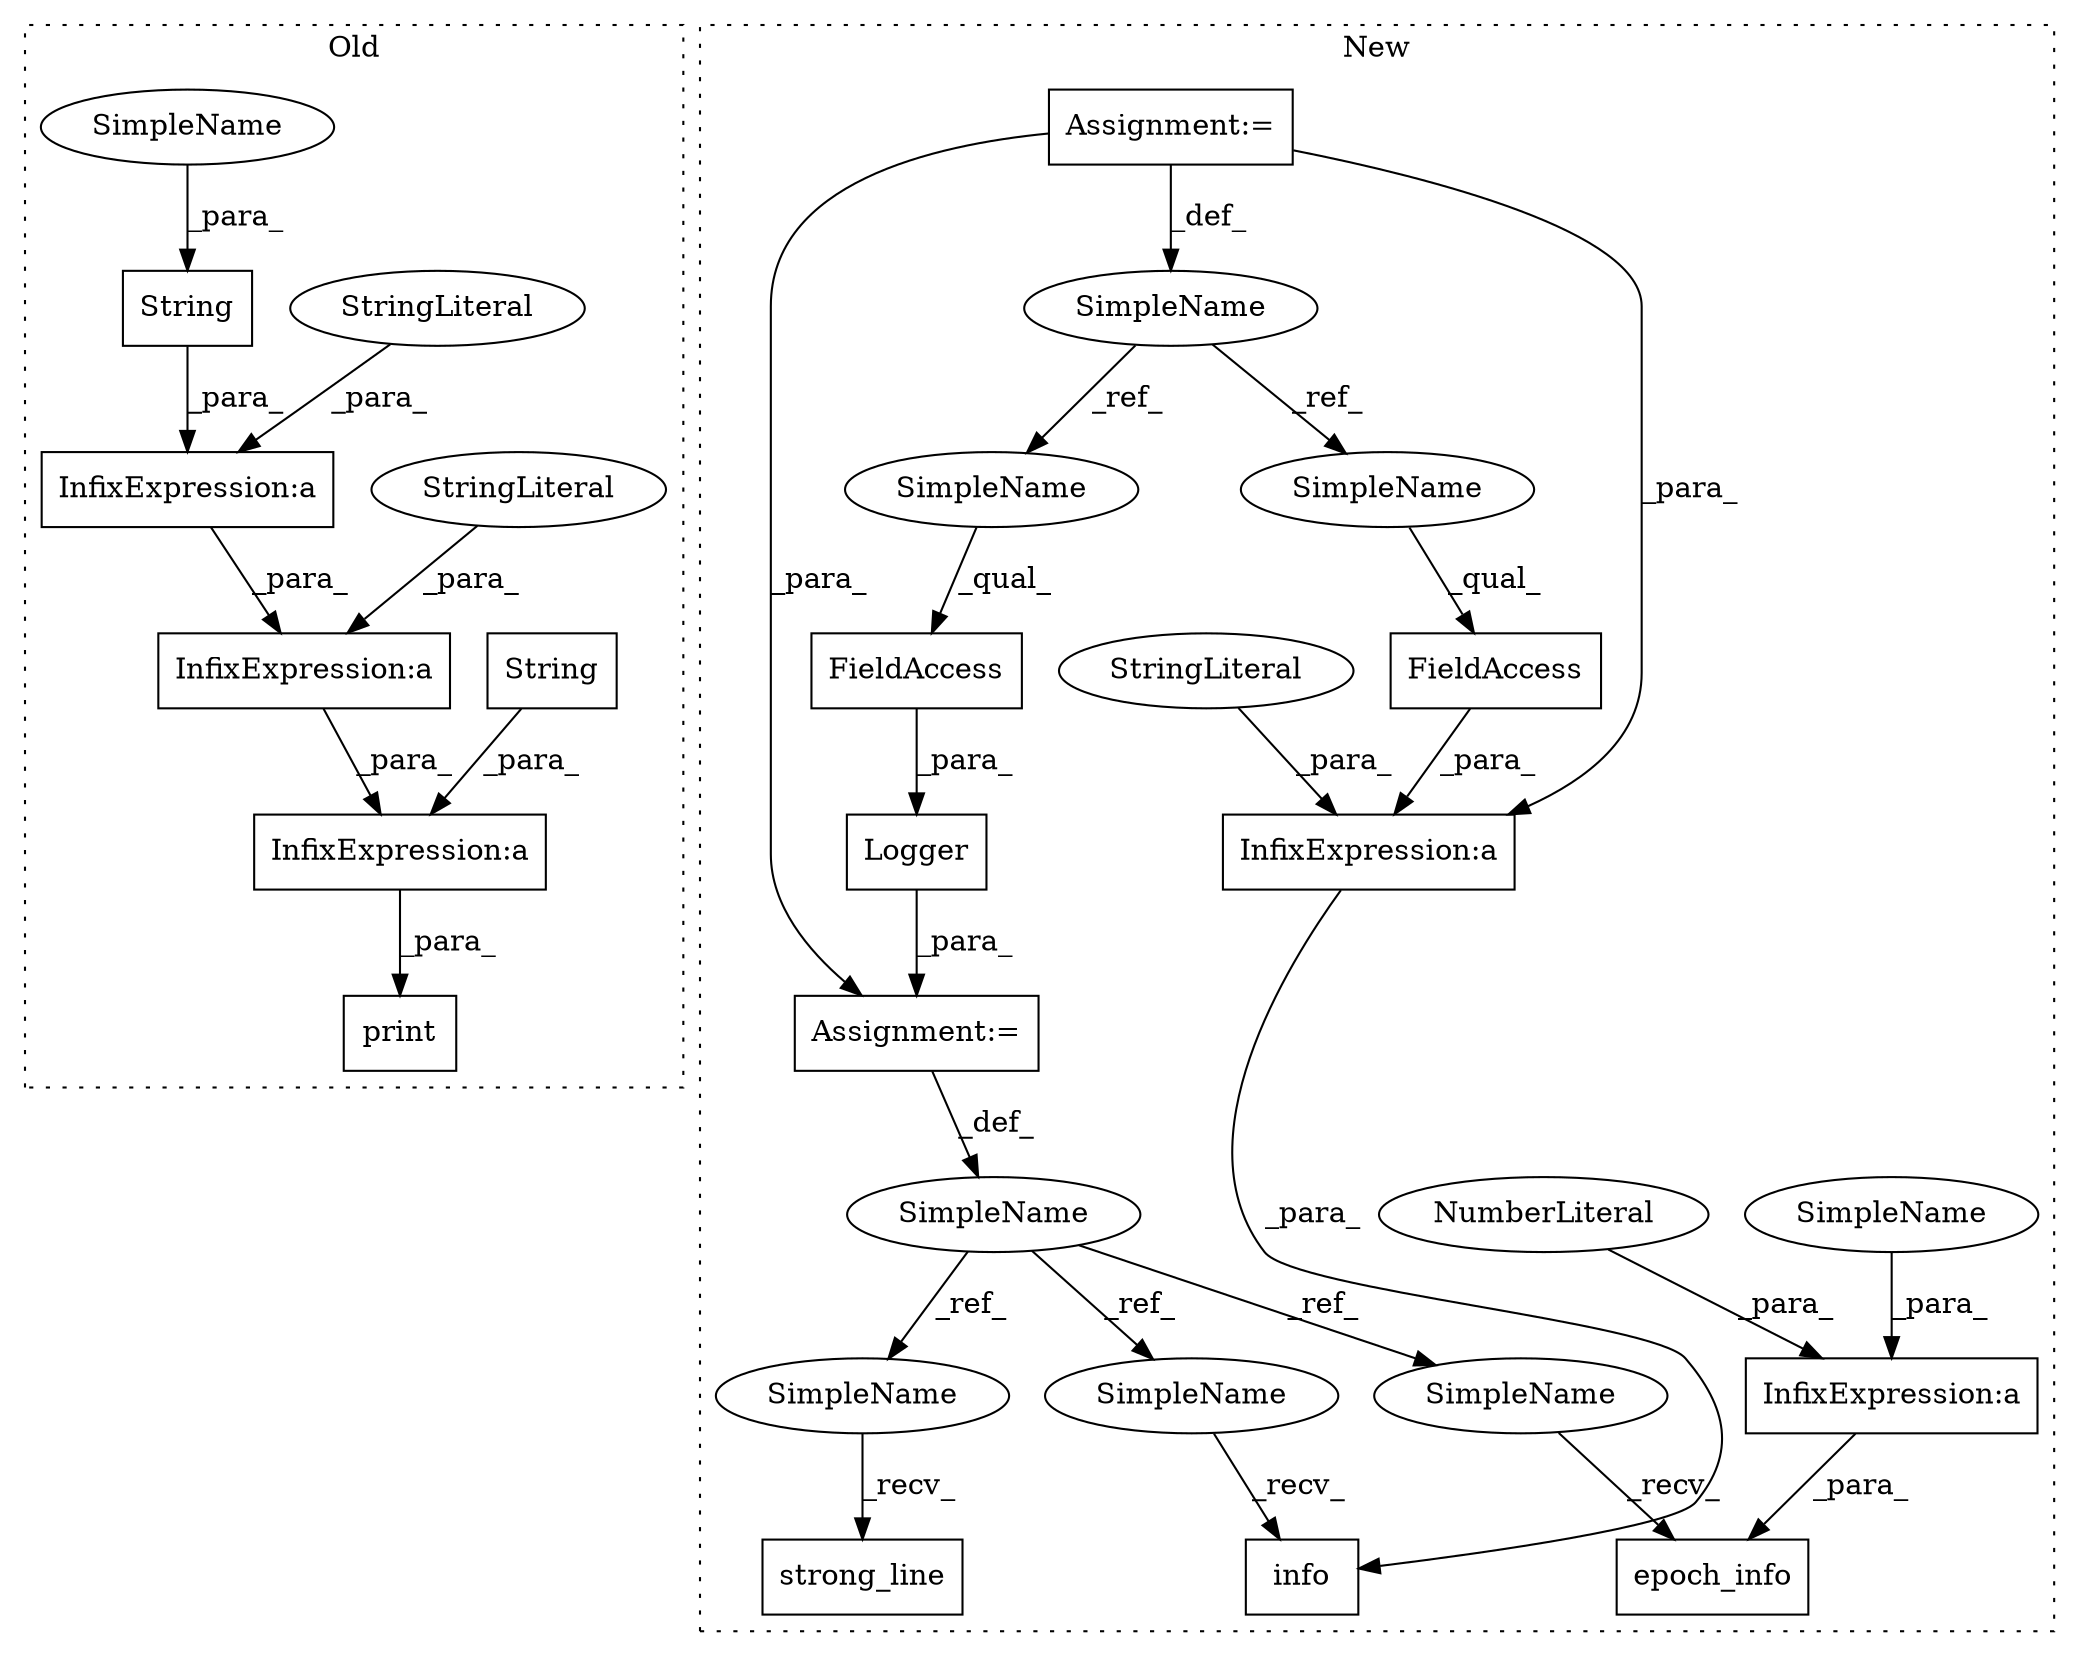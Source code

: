 digraph G {
subgraph cluster0 {
1 [label="print" a="32" s="2408,2478" l="6,1" shape="box"];
3 [label="InfixExpression:a" a="27" s="2446" l="3" shape="box"];
4 [label="InfixExpression:a" a="27" s="2454" l="3" shape="box"];
5 [label="InfixExpression:a" a="27" s="2433" l="3" shape="box"];
10 [label="String" a="32" s="2436,2444" l="7,1" shape="box"];
16 [label="StringLiteral" a="45" s="2449" l="4" shape="ellipse"];
17 [label="String" a="32" s="2457,2477" l="7,1" shape="box"];
18 [label="StringLiteral" a="45" s="2416" l="17" shape="ellipse"];
28 [label="SimpleName" a="42" s="2443" l="1" shape="ellipse"];
label = "Old";
style="dotted";
}
subgraph cluster1 {
2 [label="strong_line" a="32" s="1745" l="13" shape="box"];
6 [label="SimpleName" a="42" s="1700" l="6" shape="ellipse"];
7 [label="epoch_info" a="32" s="2762,2813" l="11,1" shape="box"];
8 [label="InfixExpression:a" a="27" s="2774" l="3" shape="box"];
9 [label="NumberLiteral" a="34" s="2777" l="1" shape="ellipse"];
11 [label="Logger" a="32" s="1707,1731" l="7,1" shape="box"];
12 [label="FieldAccess" a="22" s="1714" l="12" shape="box"];
13 [label="SimpleName" a="42" s="1596" l="3" shape="ellipse"];
14 [label="FieldAccess" a="22" s="1803" l="12" shape="box"];
15 [label="InfixExpression:a" a="27" s="1800" l="3" shape="box"];
19 [label="Assignment:=" a="7" s="1706" l="1" shape="box"];
20 [label="Assignment:=" a="7" s="1596" l="3" shape="box"];
21 [label="StringLiteral" a="45" s="1776" l="24" shape="ellipse"];
22 [label="info" a="32" s="1771,1815" l="5,1" shape="box"];
23 [label="SimpleName" a="42" s="1738" l="6" shape="ellipse"];
24 [label="SimpleName" a="42" s="2755" l="6" shape="ellipse"];
25 [label="SimpleName" a="42" s="1764" l="6" shape="ellipse"];
26 [label="SimpleName" a="42" s="1803" l="3" shape="ellipse"];
27 [label="SimpleName" a="42" s="1714" l="3" shape="ellipse"];
29 [label="SimpleName" a="42" s="2773" l="1" shape="ellipse"];
label = "New";
style="dotted";
}
3 -> 4 [label="_para_"];
4 -> 1 [label="_para_"];
5 -> 3 [label="_para_"];
6 -> 23 [label="_ref_"];
6 -> 24 [label="_ref_"];
6 -> 25 [label="_ref_"];
8 -> 7 [label="_para_"];
9 -> 8 [label="_para_"];
10 -> 5 [label="_para_"];
11 -> 19 [label="_para_"];
12 -> 11 [label="_para_"];
13 -> 27 [label="_ref_"];
13 -> 26 [label="_ref_"];
14 -> 15 [label="_para_"];
15 -> 22 [label="_para_"];
16 -> 3 [label="_para_"];
17 -> 4 [label="_para_"];
18 -> 5 [label="_para_"];
19 -> 6 [label="_def_"];
20 -> 15 [label="_para_"];
20 -> 13 [label="_def_"];
20 -> 19 [label="_para_"];
21 -> 15 [label="_para_"];
23 -> 2 [label="_recv_"];
24 -> 7 [label="_recv_"];
25 -> 22 [label="_recv_"];
26 -> 14 [label="_qual_"];
27 -> 12 [label="_qual_"];
28 -> 10 [label="_para_"];
29 -> 8 [label="_para_"];
}
